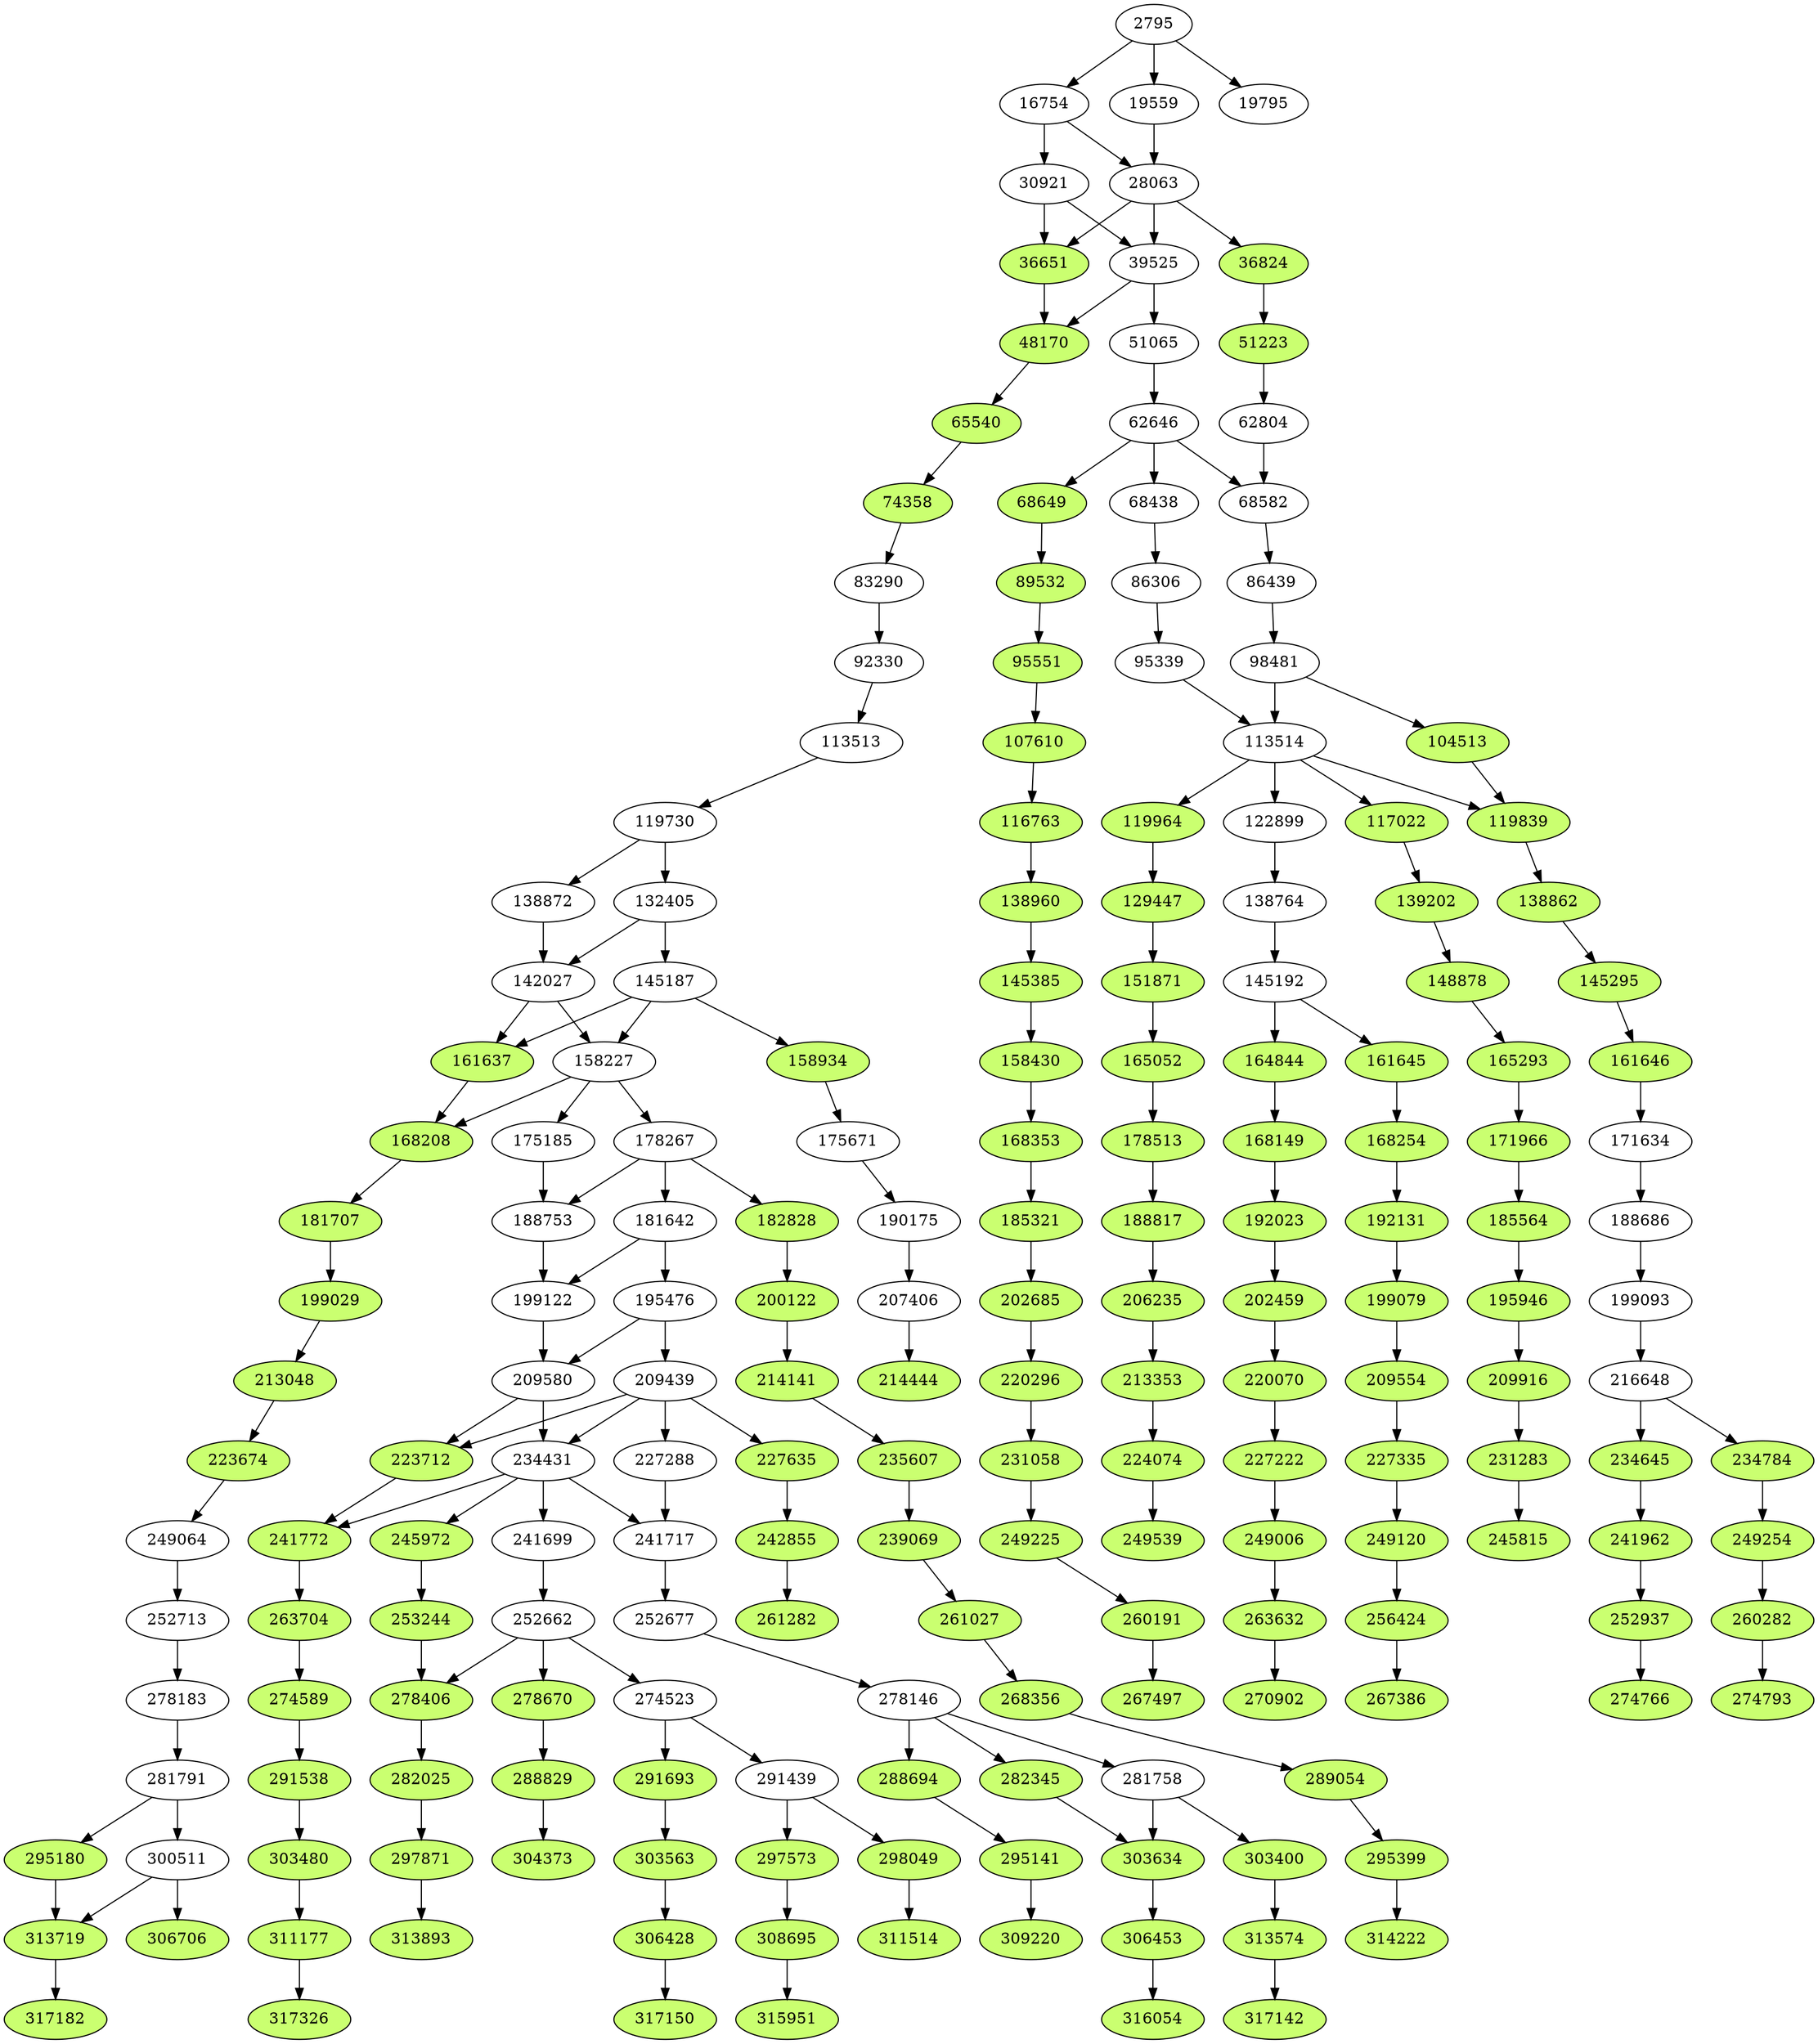 digraph {
    2795 -> 16754;
    2795 -> 19559;
    2795 -> 19795;
    16754 -> 28063;
    16754 -> 30921;
    19559 -> 28063;
    28063 -> 36651;
    28063 -> 36824;
    28063 -> 39525;
    30921 -> 36651;
    30921 -> 39525;
    36651 -> 48170;
    36824 -> 51223;
    39525 -> 48170;
    39525 -> 51065;
    48170 -> 65540;
    51065 -> 62646;
    51223 -> 62804;
    62646 -> 68438;
    62646 -> 68582;
    62646 -> 68649;
    62804 -> 68582;
    65540 -> 74358;
    68438 -> 86306;
    68582 -> 86439;
    68649 -> 89532;
    74358 -> 83290;
    83290 -> 92330;
    86306 -> 95339;
    86439 -> 98481;
    89532 -> 95551;
    92330 -> 113513;
    95339 -> 113514;
    95551 -> 107610;
    98481 -> 104513;
    98481 -> 113514;
    104513 -> 119839;
    107610 -> 116763;
    113513 -> 119730;
    113514 -> 117022;
    113514 -> 119839;
    113514 -> 119964;
    113514 -> 122899;
    116763 -> 138960;
    117022 -> 139202;
    119730 -> 132405;
    119730 -> 138872;
    119839 -> 138862;
    119964 -> 129447;
    122899 -> 138764;
    129447 -> 151871;
    132405 -> 142027;
    132405 -> 145187;
    138764 -> 145192;
    138862 -> 145295;
    138872 -> 142027;
    138960 -> 145385;
    139202 -> 148878;
    142027 -> 158227;
    142027 -> 161637;
    145187 -> 158227;
    145187 -> 158934;
    145187 -> 161637;
    145192 -> 161645;
    145192 -> 164844;
    145295 -> 161646;
    145385 -> 158430;
    148878 -> 165293;
    151871 -> 165052;
    158227 -> 168208;
    158227 -> 175185;
    158227 -> 178267;
    158430 -> 168353;
    158934 -> 175671;
    161637 -> 168208;
    161645 -> 168254;
    161646 -> 171634;
    164844 -> 168149;
    165052 -> 178513;
    165293 -> 171966;
    168149 -> 192023;
    168208 -> 181707;
    168254 -> 192131;
    168353 -> 185321;
    171634 -> 188686;
    171966 -> 185564;
    175185 -> 188753;
    175671 -> 190175;
    178267 -> 181642;
    178267 -> 182828;
    178267 -> 188753;
    178513 -> 188817;
    181642 -> 195476;
    181642 -> 199122;
    181707 -> 199029;
    182828 -> 200122;
    185321 -> 202685;
    185564 -> 195946;
    188686 -> 199093;
    188753 -> 199122;
    188817 -> 206235;
    190175 -> 207406;
    192023 -> 202459;
    192131 -> 199079;
    195476 -> 209439;
    195476 -> 209580;
    195946 -> 209916;
    199029 -> 213048;
    199079 -> 209554;
    199093 -> 216648;
    199122 -> 209580;
    200122 -> 214141;
    202459 -> 220070;
    202685 -> 220296;
    206235 -> 213353;
    207406 -> 214444;
    209439 -> 223712;
    209439 -> 227288;
    209439 -> 227635;
    209439 -> 234431;
    209554 -> 227335;
    209580 -> 223712;
    209580 -> 234431;
    209916 -> 231283;
    213048 -> 223674;
    213353 -> 224074;
    214141 -> 235607;
    216648 -> 234645;
    216648 -> 234784;
    220070 -> 227222;
    220296 -> 231058;
    223674 -> 249064;
    223712 -> 241772;
    224074 -> 249539;
    227222 -> 249006;
    227288 -> 241717;
    227335 -> 249120;
    227635 -> 242855;
    231058 -> 249225;
    231283 -> 245815;
    234431 -> 241699;
    234431 -> 241717;
    234431 -> 241772;
    234431 -> 245972;
    234645 -> 241962;
    234784 -> 249254;
    235607 -> 239069;
    239069 -> 261027;
    241699 -> 252662;
    241717 -> 252677;
    241772 -> 263704;
    241962 -> 252937;
    242855 -> 261282;
    245972 -> 253244;
    249006 -> 263632;
    249064 -> 252713;
    249120 -> 256424;
    249225 -> 260191;
    249254 -> 260282;
    252662 -> 274523;
    252662 -> 278406;
    252662 -> 278670;
    252677 -> 278146;
    252713 -> 278183;
    252937 -> 274766;
    253244 -> 278406;
    256424 -> 267386;
    260191 -> 267497;
    260282 -> 274793;
    261027 -> 268356;
    263632 -> 270902;
    263704 -> 274589;
    268356 -> 289054;
    274523 -> 291439;
    274523 -> 291693;
    274589 -> 291538;
    278146 -> 281758;
    278146 -> 282345;
    278146 -> 288694;
    278183 -> 281791;
    278406 -> 282025;
    278670 -> 288829;
    281758 -> 303400;
    281758 -> 303634;
    281791 -> 295180;
    281791 -> 300511;
    282025 -> 297871;
    282345 -> 303634;
    288694 -> 295141;
    288829 -> 304373;
    289054 -> 295399;
    291439 -> 297573;
    291439 -> 298049;
    291538 -> 303480;
    291693 -> 303563;
    295141 -> 309220;
    295180 -> 313719;
    295399 -> 314222;
    297573 -> 308695;
    297871 -> 313893;
    298049 -> 311514;
    300511 -> 306706;
    300511 -> 313719;
    303400 -> 313574;
    303480 -> 311177;
    303563 -> 306428;
    303634 -> 306453;
    306428 -> 317150;
    306453 -> 316054;
    308695 -> 315951;
    311177 -> 317326;
    313574 -> 317142;
    313719 -> 317182;
    //colored bisimilar nodes
209554[style=filled, fillcolor=darkolivegreen1];
306453[style=filled, fillcolor=darkolivegreen1];
303563[style=filled, fillcolor=darkolivegreen1];
297871[style=filled, fillcolor=darkolivegreen1];
36824[style=filled, fillcolor=darkolivegreen1];
214141[style=filled, fillcolor=darkolivegreen1];
297573[style=filled, fillcolor=darkolivegreen1];
315951[style=filled, fillcolor=darkolivegreen1];
263632[style=filled, fillcolor=darkolivegreen1];
148878[style=filled, fillcolor=darkolivegreen1];
241772[style=filled, fillcolor=darkolivegreen1];
192023[style=filled, fillcolor=darkolivegreen1];
220070[style=filled, fillcolor=darkolivegreen1];
313574[style=filled, fillcolor=darkolivegreen1];
181707[style=filled, fillcolor=darkolivegreen1];
199029[style=filled, fillcolor=darkolivegreen1];
253244[style=filled, fillcolor=darkolivegreen1];
282345[style=filled, fillcolor=darkolivegreen1];
317142[style=filled, fillcolor=darkolivegreen1];
89532[style=filled, fillcolor=darkolivegreen1];
168353[style=filled, fillcolor=darkolivegreen1];
261027[style=filled, fillcolor=darkolivegreen1];
288829[style=filled, fillcolor=darkolivegreen1];
151871[style=filled, fillcolor=darkolivegreen1];
249120[style=filled, fillcolor=darkolivegreen1];
158934[style=filled, fillcolor=darkolivegreen1];
202459[style=filled, fillcolor=darkolivegreen1];
270902[style=filled, fillcolor=darkolivegreen1];
306706[style=filled, fillcolor=darkolivegreen1];
168254[style=filled, fillcolor=darkolivegreen1];
188817[style=filled, fillcolor=darkolivegreen1];
139202[style=filled, fillcolor=darkolivegreen1];
234645[style=filled, fillcolor=darkolivegreen1];
231283[style=filled, fillcolor=darkolivegreen1];
171966[style=filled, fillcolor=darkolivegreen1];
278670[style=filled, fillcolor=darkolivegreen1];
309220[style=filled, fillcolor=darkolivegreen1];
311514[style=filled, fillcolor=darkolivegreen1];
260282[style=filled, fillcolor=darkolivegreen1];
224074[style=filled, fillcolor=darkolivegreen1];
298049[style=filled, fillcolor=darkolivegreen1];
274793[style=filled, fillcolor=darkolivegreen1];
256424[style=filled, fillcolor=darkolivegreen1];
182828[style=filled, fillcolor=darkolivegreen1];
223712[style=filled, fillcolor=darkolivegreen1];
291693[style=filled, fillcolor=darkolivegreen1];
308695[style=filled, fillcolor=darkolivegreen1];
317182[style=filled, fillcolor=darkolivegreen1];
278406[style=filled, fillcolor=darkolivegreen1];
165293[style=filled, fillcolor=darkolivegreen1];
317150[style=filled, fillcolor=darkolivegreen1];
185564[style=filled, fillcolor=darkolivegreen1];
263704[style=filled, fillcolor=darkolivegreen1];
288694[style=filled, fillcolor=darkolivegreen1];
274766[style=filled, fillcolor=darkolivegreen1];
138862[style=filled, fillcolor=darkolivegreen1];
245972[style=filled, fillcolor=darkolivegreen1];
267386[style=filled, fillcolor=darkolivegreen1];
165052[style=filled, fillcolor=darkolivegreen1];
313893[style=filled, fillcolor=darkolivegreen1];
209916[style=filled, fillcolor=darkolivegreen1];
129447[style=filled, fillcolor=darkolivegreen1];
119964[style=filled, fillcolor=darkolivegreen1];
261282[style=filled, fillcolor=darkolivegreen1];
241962[style=filled, fillcolor=darkolivegreen1];
192131[style=filled, fillcolor=darkolivegreen1];
268356[style=filled, fillcolor=darkolivegreen1];
303400[style=filled, fillcolor=darkolivegreen1];
65540[style=filled, fillcolor=darkolivegreen1];
303634[style=filled, fillcolor=darkolivegreen1];
267497[style=filled, fillcolor=darkolivegreen1];
145385[style=filled, fillcolor=darkolivegreen1];
274589[style=filled, fillcolor=darkolivegreen1];
51223[style=filled, fillcolor=darkolivegreen1];
316054[style=filled, fillcolor=darkolivegreen1];
214444[style=filled, fillcolor=darkolivegreen1];
249225[style=filled, fillcolor=darkolivegreen1];
74358[style=filled, fillcolor=darkolivegreen1];
195946[style=filled, fillcolor=darkolivegreen1];
138960[style=filled, fillcolor=darkolivegreen1];
104513[style=filled, fillcolor=darkolivegreen1];
158430[style=filled, fillcolor=darkolivegreen1];
95551[style=filled, fillcolor=darkolivegreen1];
164844[style=filled, fillcolor=darkolivegreen1];
235607[style=filled, fillcolor=darkolivegreen1];
311177[style=filled, fillcolor=darkolivegreen1];
223674[style=filled, fillcolor=darkolivegreen1];
107610[style=filled, fillcolor=darkolivegreen1];
295399[style=filled, fillcolor=darkolivegreen1];
202685[style=filled, fillcolor=darkolivegreen1];
220296[style=filled, fillcolor=darkolivegreen1];
227222[style=filled, fillcolor=darkolivegreen1];
245815[style=filled, fillcolor=darkolivegreen1];
145295[style=filled, fillcolor=darkolivegreen1];
161646[style=filled, fillcolor=darkolivegreen1];
168208[style=filled, fillcolor=darkolivegreen1];
289054[style=filled, fillcolor=darkolivegreen1];
200122[style=filled, fillcolor=darkolivegreen1];
242855[style=filled, fillcolor=darkolivegreen1];
306428[style=filled, fillcolor=darkolivegreen1];
304373[style=filled, fillcolor=darkolivegreen1];
48170[style=filled, fillcolor=darkolivegreen1];
234784[style=filled, fillcolor=darkolivegreen1];
168149[style=filled, fillcolor=darkolivegreen1];
178513[style=filled, fillcolor=darkolivegreen1];
295180[style=filled, fillcolor=darkolivegreen1];
185321[style=filled, fillcolor=darkolivegreen1];
161645[style=filled, fillcolor=darkolivegreen1];
199079[style=filled, fillcolor=darkolivegreen1];
206235[style=filled, fillcolor=darkolivegreen1];
231058[style=filled, fillcolor=darkolivegreen1];
317326[style=filled, fillcolor=darkolivegreen1];
303480[style=filled, fillcolor=darkolivegreen1];
68649[style=filled, fillcolor=darkolivegreen1];
249006[style=filled, fillcolor=darkolivegreen1];
282025[style=filled, fillcolor=darkolivegreen1];
161637[style=filled, fillcolor=darkolivegreen1];
295141[style=filled, fillcolor=darkolivegreen1];
291538[style=filled, fillcolor=darkolivegreen1];
117022[style=filled, fillcolor=darkolivegreen1];
252937[style=filled, fillcolor=darkolivegreen1];
213048[style=filled, fillcolor=darkolivegreen1];
116763[style=filled, fillcolor=darkolivegreen1];
213353[style=filled, fillcolor=darkolivegreen1];
260191[style=filled, fillcolor=darkolivegreen1];
119839[style=filled, fillcolor=darkolivegreen1];
36651[style=filled, fillcolor=darkolivegreen1];
249539[style=filled, fillcolor=darkolivegreen1];
227635[style=filled, fillcolor=darkolivegreen1];
239069[style=filled, fillcolor=darkolivegreen1];
249254[style=filled, fillcolor=darkolivegreen1];
313719[style=filled, fillcolor=darkolivegreen1];
314222[style=filled, fillcolor=darkolivegreen1];
227335[style=filled, fillcolor=darkolivegreen1];
}